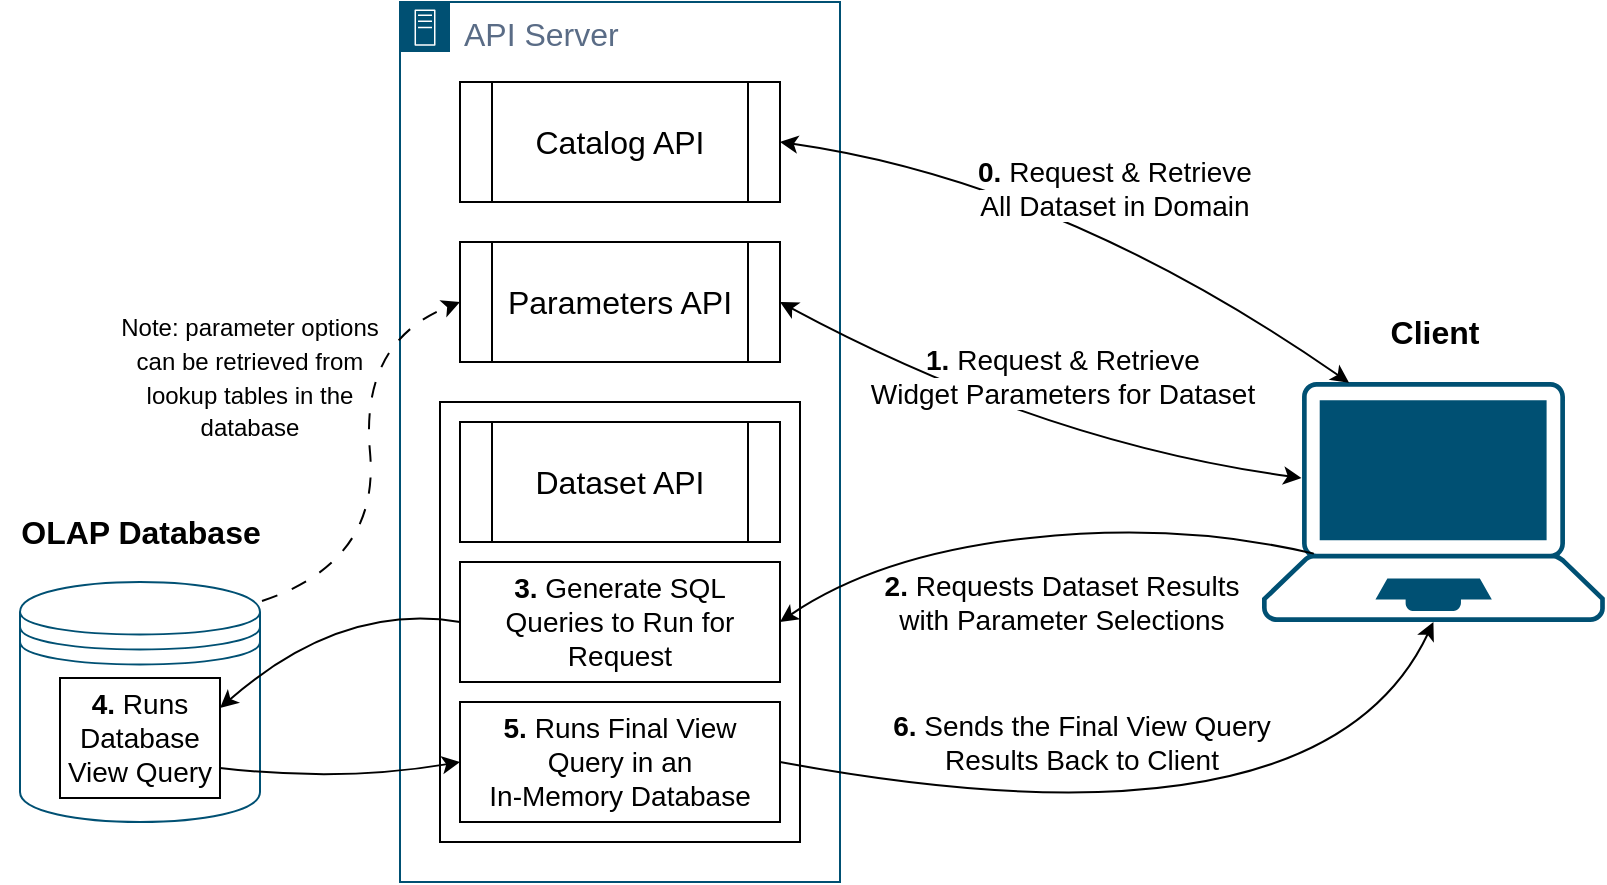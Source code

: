 <mxfile version="21.6.1" type="device">
  <diagram name="Page-1" id="i7W4NIqe92JPqOF9uqWt">
    <mxGraphModel dx="1098" dy="820" grid="1" gridSize="10" guides="1" tooltips="1" connect="1" arrows="1" fold="1" page="1" pageScale="1" pageWidth="850" pageHeight="1100" math="0" shadow="0">
      <root>
        <mxCell id="0" />
        <mxCell id="1" parent="0" />
        <mxCell id="SbZZFL2HgNLKHgSr0uXA-1" value="" style="shape=datastore;whiteSpace=wrap;html=1;strokeColor=#005073;" vertex="1" parent="1">
          <mxGeometry x="20" y="380" width="120" height="120" as="geometry" />
        </mxCell>
        <mxCell id="LEfrVgXljMjNpv0HrZUF-3" value="" style="rounded=0;whiteSpace=wrap;html=1;" parent="1" vertex="1">
          <mxGeometry x="230" y="290" width="180" height="220" as="geometry" />
        </mxCell>
        <mxCell id="R1B7SmgXFqZA-Kfy2Dwo-2" value="&lt;font style=&quot;font-size: 16px;&quot;&gt;&lt;b&gt;OLAP Database&lt;/b&gt;&lt;/font&gt;" style="text;html=1;align=center;verticalAlign=middle;resizable=0;points=[];autosize=1;strokeColor=none;fillColor=none;" parent="1" vertex="1">
          <mxGeometry x="10" y="340" width="140" height="30" as="geometry" />
        </mxCell>
        <mxCell id="R1B7SmgXFqZA-Kfy2Dwo-4" value="" style="points=[[0.13,0.02,0],[0.5,0,0],[0.87,0.02,0],[0.885,0.4,0],[0.985,0.985,0],[0.5,1,0],[0.015,0.985,0],[0.115,0.4,0]];verticalLabelPosition=bottom;sketch=0;html=1;verticalAlign=top;aspect=fixed;align=center;pointerEvents=1;shape=mxgraph.cisco19.laptop;fillColor=#005073;strokeColor=none;fontSize=14;" parent="1" vertex="1">
          <mxGeometry x="641" y="280" width="171.42" height="120" as="geometry" />
        </mxCell>
        <mxCell id="R1B7SmgXFqZA-Kfy2Dwo-5" value="&lt;font style=&quot;font-size: 16px;&quot;&gt;API Server&lt;/font&gt;" style="points=[[0,0],[0.25,0],[0.5,0],[0.75,0],[1,0],[1,0.25],[1,0.5],[1,0.75],[1,1],[0.75,1],[0.5,1],[0.25,1],[0,1],[0,0.75],[0,0.5],[0,0.25]];outlineConnect=0;gradientColor=none;html=1;whiteSpace=wrap;fontSize=12;fontStyle=0;container=1;pointerEvents=0;collapsible=0;recursiveResize=0;shape=mxgraph.aws4.group;grIcon=mxgraph.aws4.group_on_premise;strokeColor=#005073;fillColor=none;verticalAlign=top;align=left;spacingLeft=30;fontColor=#5A6C86;dashed=0;" parent="1" vertex="1">
          <mxGeometry x="210" y="90" width="220" height="440" as="geometry" />
        </mxCell>
        <mxCell id="R1B7SmgXFqZA-Kfy2Dwo-6" value="Parameters API" style="shape=process;whiteSpace=wrap;html=1;backgroundOutline=1;fontSize=16;" parent="R1B7SmgXFqZA-Kfy2Dwo-5" vertex="1">
          <mxGeometry x="30" y="120" width="160" height="60" as="geometry" />
        </mxCell>
        <mxCell id="R1B7SmgXFqZA-Kfy2Dwo-7" value="Dataset API" style="shape=process;whiteSpace=wrap;html=1;backgroundOutline=1;fontSize=16;" parent="R1B7SmgXFqZA-Kfy2Dwo-5" vertex="1">
          <mxGeometry x="30" y="210" width="160" height="60" as="geometry" />
        </mxCell>
        <mxCell id="R1B7SmgXFqZA-Kfy2Dwo-16" value="&lt;b&gt;3.&lt;/b&gt; Generate SQL Queries to Run for Request" style="text;html=1;strokeColor=default;fillColor=none;align=center;verticalAlign=middle;whiteSpace=wrap;rounded=0;fontSize=14;perimeterSpacing=0;" parent="R1B7SmgXFqZA-Kfy2Dwo-5" vertex="1">
          <mxGeometry x="30" y="280" width="160" height="60" as="geometry" />
        </mxCell>
        <mxCell id="R1B7SmgXFqZA-Kfy2Dwo-20" value="&lt;b&gt;5.&lt;/b&gt; Runs Final View&lt;br&gt;Query in an &lt;br&gt;In-Memory Database" style="text;html=1;strokeColor=default;fillColor=none;align=center;verticalAlign=middle;whiteSpace=wrap;rounded=0;fontSize=14;perimeterSpacing=0;shadow=0;" parent="R1B7SmgXFqZA-Kfy2Dwo-5" vertex="1">
          <mxGeometry x="30" y="350" width="160" height="60" as="geometry" />
        </mxCell>
        <mxCell id="f__x_nGiCNChS1IHwUrM-2" value="Catalog API" style="shape=process;whiteSpace=wrap;html=1;backgroundOutline=1;fontSize=16;" parent="R1B7SmgXFqZA-Kfy2Dwo-5" vertex="1">
          <mxGeometry x="30" y="40" width="160" height="60" as="geometry" />
        </mxCell>
        <mxCell id="R1B7SmgXFqZA-Kfy2Dwo-11" value="" style="curved=1;endArrow=classic;html=1;rounded=0;fontSize=14;entryX=0.115;entryY=0.4;entryDx=0;entryDy=0;entryPerimeter=0;exitX=1;exitY=0.5;exitDx=0;exitDy=0;endFill=1;startArrow=classic;startFill=1;" parent="1" source="R1B7SmgXFqZA-Kfy2Dwo-6" target="R1B7SmgXFqZA-Kfy2Dwo-4" edge="1">
          <mxGeometry width="50" height="50" relative="1" as="geometry">
            <mxPoint x="511" y="290" as="sourcePoint" />
            <mxPoint x="561" y="240" as="targetPoint" />
            <Array as="points">
              <mxPoint x="530" y="310" />
            </Array>
          </mxGeometry>
        </mxCell>
        <mxCell id="R1B7SmgXFqZA-Kfy2Dwo-12" value="&lt;b&gt;1.&lt;/b&gt; Request &amp;amp; Retrieve&lt;br style=&quot;border-color: var(--border-color); background-color: rgb(255, 255, 255);&quot;&gt;&lt;span style=&quot;background-color: rgb(255, 255, 255);&quot;&gt;Widget Parameters for Dataset&lt;/span&gt;" style="text;html=1;strokeColor=none;fillColor=none;align=center;verticalAlign=middle;whiteSpace=wrap;rounded=0;fontSize=14;" parent="1" vertex="1">
          <mxGeometry x="433.5" y="254" width="215" height="46" as="geometry" />
        </mxCell>
        <mxCell id="R1B7SmgXFqZA-Kfy2Dwo-14" value="" style="curved=1;endArrow=classic;html=1;rounded=0;fontSize=14;entryX=1;entryY=0.5;entryDx=0;entryDy=0;exitX=0.151;exitY=0.715;exitDx=0;exitDy=0;exitPerimeter=0;" parent="1" source="R1B7SmgXFqZA-Kfy2Dwo-4" target="R1B7SmgXFqZA-Kfy2Dwo-16" edge="1">
          <mxGeometry width="50" height="50" relative="1" as="geometry">
            <mxPoint x="654" y="272" as="sourcePoint" />
            <mxPoint x="371" y="340" as="targetPoint" />
            <Array as="points">
              <mxPoint x="600" y="350" />
              <mxPoint x="450" y="366" />
            </Array>
          </mxGeometry>
        </mxCell>
        <mxCell id="R1B7SmgXFqZA-Kfy2Dwo-15" value="&lt;b&gt;2.&lt;/b&gt; Requests Dataset Results with Parameter Selections" style="text;html=1;strokeColor=none;fillColor=none;align=center;verticalAlign=middle;whiteSpace=wrap;rounded=0;fontSize=14;" parent="1" vertex="1">
          <mxGeometry x="441" y="370" width="200" height="40" as="geometry" />
        </mxCell>
        <mxCell id="R1B7SmgXFqZA-Kfy2Dwo-18" value="" style="curved=1;endArrow=classic;html=1;rounded=0;fontSize=14;entryX=1;entryY=0.25;entryDx=0;entryDy=0;exitX=0;exitY=0.5;exitDx=0;exitDy=0;" parent="1" source="R1B7SmgXFqZA-Kfy2Dwo-16" target="R1B7SmgXFqZA-Kfy2Dwo-23" edge="1">
          <mxGeometry width="50" height="50" relative="1" as="geometry">
            <mxPoint x="321" y="340" as="sourcePoint" />
            <mxPoint x="371" y="290" as="targetPoint" />
            <Array as="points">
              <mxPoint x="181" y="390" />
            </Array>
          </mxGeometry>
        </mxCell>
        <mxCell id="R1B7SmgXFqZA-Kfy2Dwo-21" value="&lt;font style=&quot;font-size: 16px;&quot;&gt;&lt;b&gt;Client&lt;/b&gt;&lt;/font&gt;" style="text;html=1;align=center;verticalAlign=middle;resizable=0;points=[];autosize=1;strokeColor=none;fillColor=none;" parent="1" vertex="1">
          <mxGeometry x="691.71" y="240" width="70" height="30" as="geometry" />
        </mxCell>
        <mxCell id="R1B7SmgXFqZA-Kfy2Dwo-22" value="" style="curved=1;endArrow=classic;html=1;rounded=0;fontSize=14;entryX=0;entryY=0.5;entryDx=0;entryDy=0;exitX=1;exitY=0.75;exitDx=0;exitDy=0;" parent="1" source="R1B7SmgXFqZA-Kfy2Dwo-23" target="R1B7SmgXFqZA-Kfy2Dwo-20" edge="1">
          <mxGeometry width="50" height="50" relative="1" as="geometry">
            <mxPoint x="141" y="460" as="sourcePoint" />
            <mxPoint x="191" y="410" as="targetPoint" />
            <Array as="points">
              <mxPoint x="181" y="480" />
            </Array>
          </mxGeometry>
        </mxCell>
        <mxCell id="R1B7SmgXFqZA-Kfy2Dwo-23" value="&lt;font style=&quot;border-color: var(--border-color);&quot;&gt;&lt;b&gt;4.&lt;/b&gt; Runs Database View Query&lt;/font&gt;" style="text;html=1;strokeColor=default;fillColor=none;align=center;verticalAlign=middle;whiteSpace=wrap;rounded=0;fontSize=14;perimeterSpacing=0;" parent="1" vertex="1">
          <mxGeometry x="40" y="428" width="80" height="60" as="geometry" />
        </mxCell>
        <mxCell id="R1B7SmgXFqZA-Kfy2Dwo-24" value="" style="curved=1;endArrow=classic;html=1;rounded=0;fontSize=14;entryX=0.5;entryY=1;entryDx=0;entryDy=0;entryPerimeter=0;exitX=1;exitY=0.5;exitDx=0;exitDy=0;startArrow=none;" parent="1" source="R1B7SmgXFqZA-Kfy2Dwo-20" target="R1B7SmgXFqZA-Kfy2Dwo-4" edge="1">
          <mxGeometry width="50" height="50" relative="1" as="geometry">
            <mxPoint x="561" y="490" as="sourcePoint" />
            <mxPoint x="611" y="440" as="targetPoint" />
            <Array as="points">
              <mxPoint x="670" y="520" />
            </Array>
          </mxGeometry>
        </mxCell>
        <mxCell id="R1B7SmgXFqZA-Kfy2Dwo-25" value="&lt;b&gt;6.&lt;/b&gt; Sends the Final View&amp;nbsp;Query Results Back to Client" style="text;html=1;strokeColor=none;fillColor=none;align=center;verticalAlign=middle;whiteSpace=wrap;rounded=0;fontSize=14;" parent="1" vertex="1">
          <mxGeometry x="441" y="440" width="220" height="40" as="geometry" />
        </mxCell>
        <mxCell id="R1B7SmgXFqZA-Kfy2Dwo-31" value="&lt;font style=&quot;font-size: 12px;&quot;&gt;Note: parameter options can be retrieved from lookup tables in the database&lt;/font&gt;" style="text;html=1;strokeColor=none;fillColor=none;align=center;verticalAlign=middle;whiteSpace=wrap;rounded=0;fontSize=14;" parent="1" vertex="1">
          <mxGeometry x="60" y="240" width="150" height="74" as="geometry" />
        </mxCell>
        <mxCell id="R1B7SmgXFqZA-Kfy2Dwo-35" value="" style="curved=1;endArrow=classic;html=1;rounded=0;dashed=1;dashPattern=8 8;fontSize=12;entryX=0;entryY=0.5;entryDx=0;entryDy=0;exitX=1;exitY=0.15;exitDx=0;exitDy=0;exitPerimeter=0;" parent="1" target="R1B7SmgXFqZA-Kfy2Dwo-6" edge="1">
          <mxGeometry width="50" height="50" relative="1" as="geometry">
            <mxPoint x="141" y="389.5" as="sourcePoint" />
            <mxPoint x="450" y="260" as="targetPoint" />
            <Array as="points">
              <mxPoint x="200" y="370" />
              <mxPoint x="190" y="260" />
            </Array>
          </mxGeometry>
        </mxCell>
        <mxCell id="f__x_nGiCNChS1IHwUrM-3" value="" style="curved=1;endArrow=classic;html=1;rounded=0;fontSize=16;exitX=0.254;exitY=0.003;exitDx=0;exitDy=0;exitPerimeter=0;entryX=1;entryY=0.5;entryDx=0;entryDy=0;startArrow=classic;startFill=1;endFill=1;" parent="1" source="R1B7SmgXFqZA-Kfy2Dwo-4" target="f__x_nGiCNChS1IHwUrM-2" edge="1">
          <mxGeometry x="0.047" y="35" width="50" height="50" relative="1" as="geometry">
            <mxPoint x="772" y="132" as="sourcePoint" />
            <mxPoint x="510" y="80" as="targetPoint" />
            <Array as="points">
              <mxPoint x="540" y="180" />
            </Array>
            <mxPoint as="offset" />
          </mxGeometry>
        </mxCell>
        <mxCell id="f__x_nGiCNChS1IHwUrM-10" value="&lt;b&gt;0.&lt;/b&gt; Request &amp;amp; Retrieve&lt;br style=&quot;border-color: var(--border-color); background-color: rgb(255, 255, 255);&quot;&gt;&lt;span style=&quot;background-color: rgb(255, 255, 255);&quot;&gt;All Dataset in Domain&lt;/span&gt;" style="text;html=1;strokeColor=none;fillColor=none;align=center;verticalAlign=middle;whiteSpace=wrap;rounded=0;fontSize=14;" parent="1" vertex="1">
          <mxGeometry x="460" y="160" width="215" height="46" as="geometry" />
        </mxCell>
      </root>
    </mxGraphModel>
  </diagram>
</mxfile>
